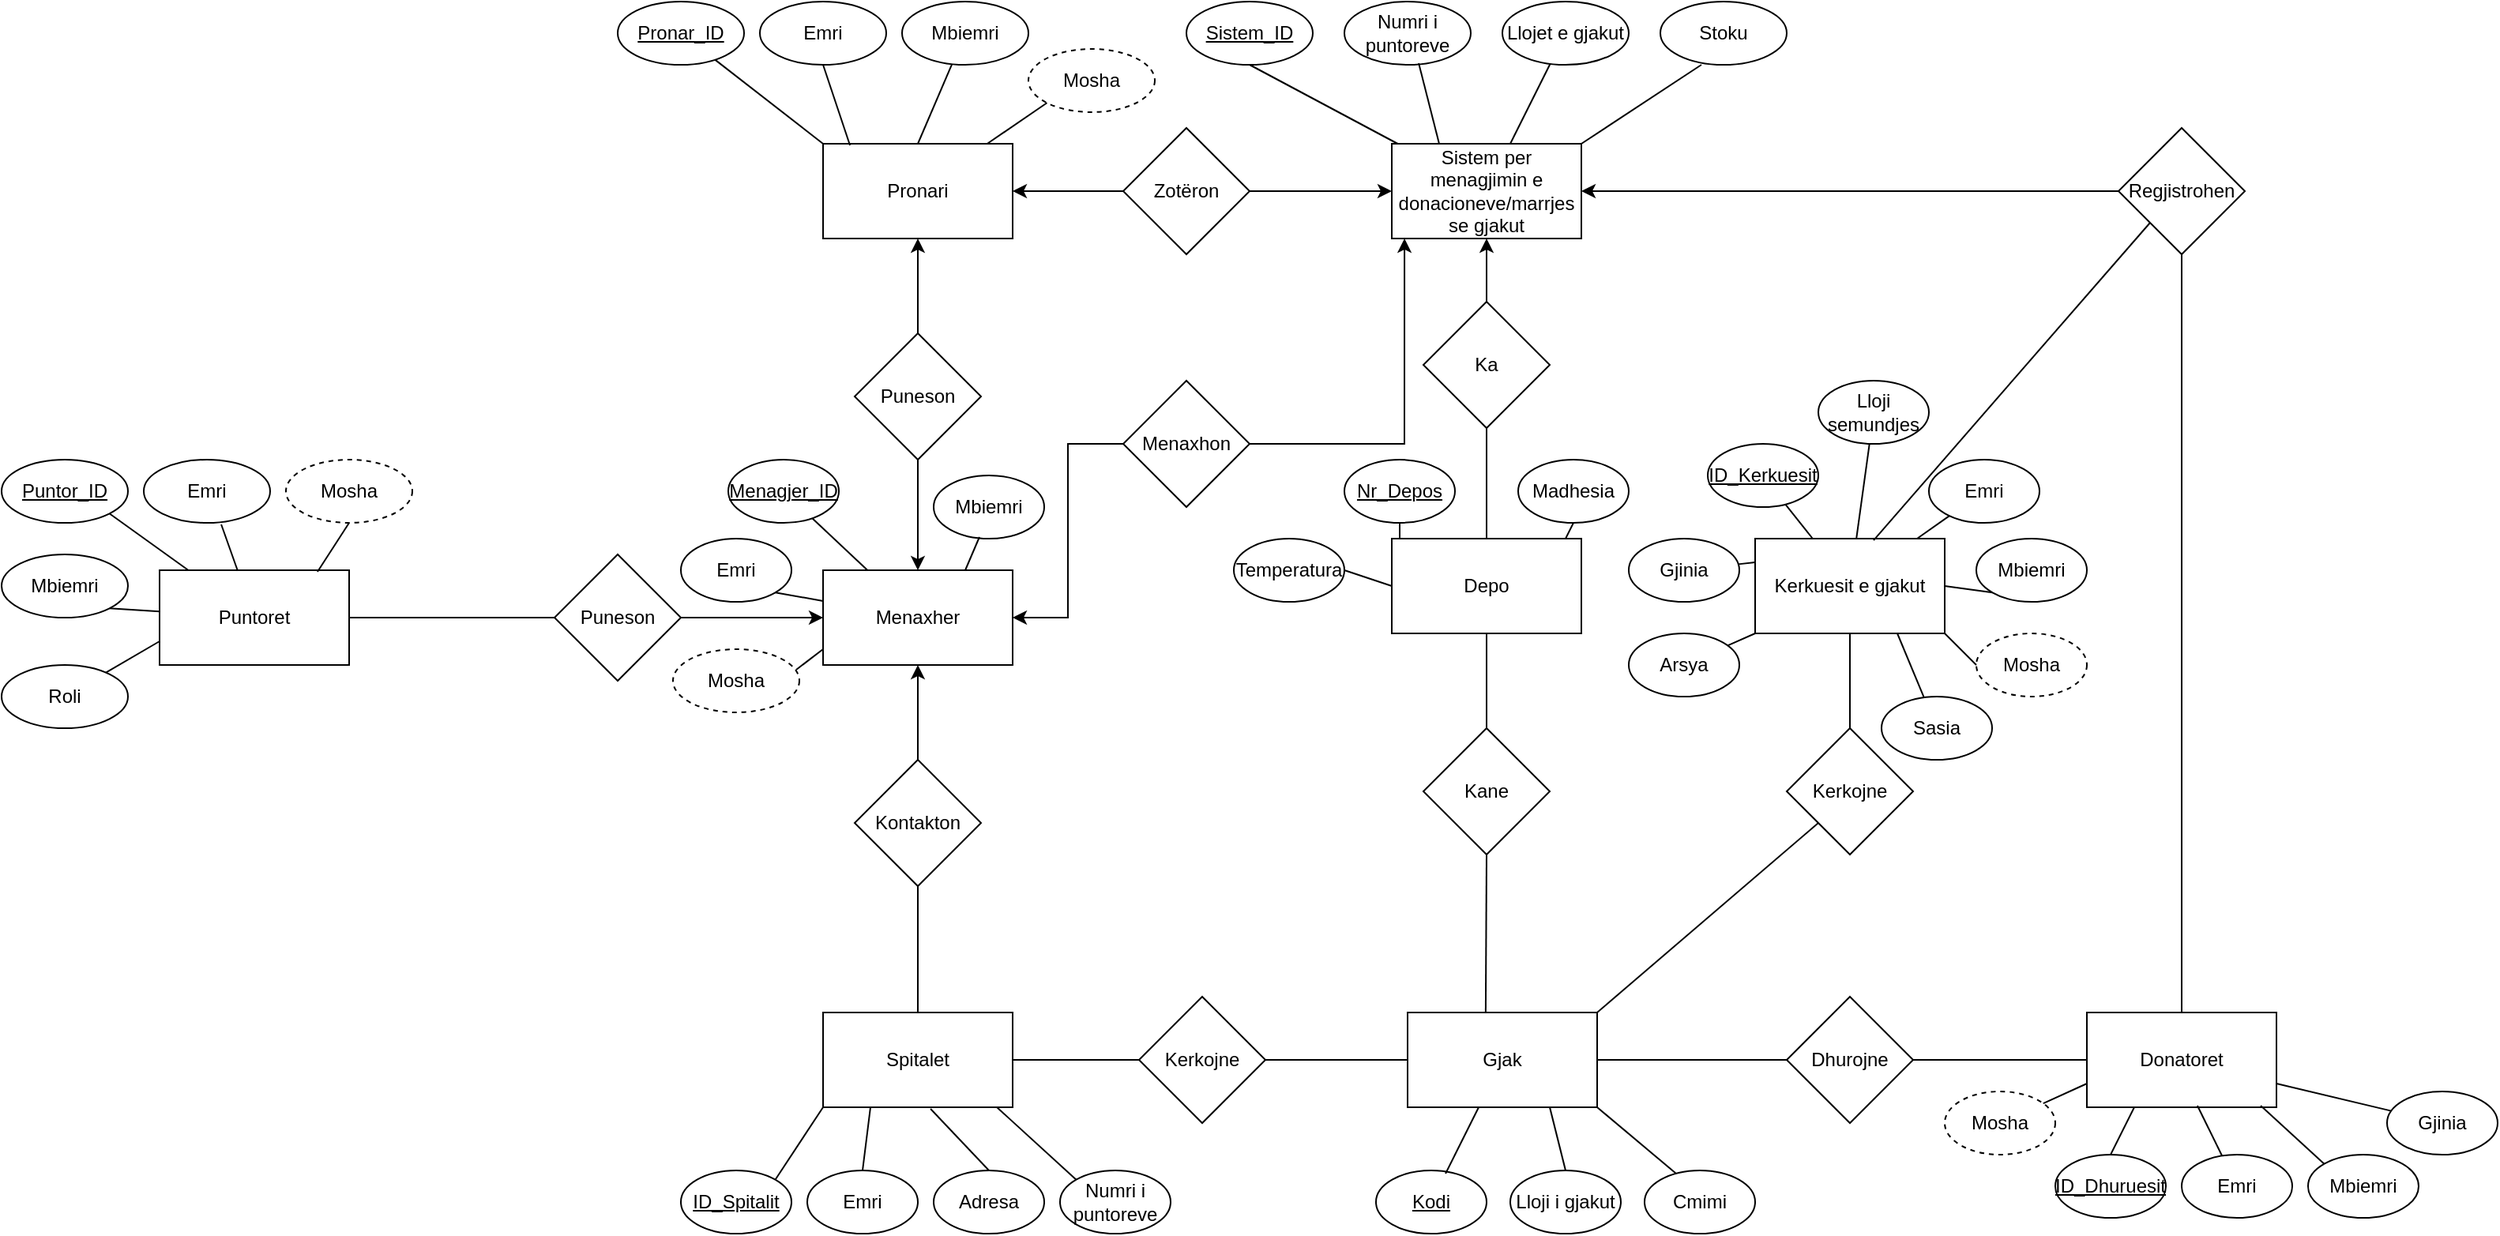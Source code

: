 <mxfile version="15.7.3" type="github"><diagram id="ZylrlKI_NYlkX6bhSFKY" name="Page-1"><mxGraphModel dx="1657" dy="814" grid="1" gridSize="10" guides="1" tooltips="1" connect="1" arrows="1" fold="1" page="1" pageScale="1" pageWidth="850" pageHeight="1100" math="0" shadow="0"><root><mxCell id="0"/><mxCell id="1" parent="0"/><mxCell id="lmpAMiQ64nC680PHXI_X-3" value="Sistem per menagjimin e donacioneve/marrjes se gjakut" style="rounded=0;whiteSpace=wrap;html=1;" vertex="1" parent="1"><mxGeometry x="300" y="90" width="120" height="60" as="geometry"/></mxCell><mxCell id="lmpAMiQ64nC680PHXI_X-4" value="&lt;u&gt;Sistem_ID&lt;/u&gt;" style="ellipse;whiteSpace=wrap;html=1;" vertex="1" parent="1"><mxGeometry x="170" width="80" height="40" as="geometry"/></mxCell><mxCell id="lmpAMiQ64nC680PHXI_X-5" value="Numri i puntoreve" style="ellipse;whiteSpace=wrap;html=1;" vertex="1" parent="1"><mxGeometry x="270" width="80" height="40" as="geometry"/></mxCell><mxCell id="lmpAMiQ64nC680PHXI_X-6" value="Llojet e gjakut" style="ellipse;whiteSpace=wrap;html=1;" vertex="1" parent="1"><mxGeometry x="370" width="80" height="40" as="geometry"/></mxCell><mxCell id="lmpAMiQ64nC680PHXI_X-7" value="Stoku" style="ellipse;whiteSpace=wrap;html=1;" vertex="1" parent="1"><mxGeometry x="470" width="80" height="40" as="geometry"/></mxCell><mxCell id="lmpAMiQ64nC680PHXI_X-8" value="" style="endArrow=none;html=1;rounded=0;entryX=0.5;entryY=1;entryDx=0;entryDy=0;" edge="1" parent="1" source="lmpAMiQ64nC680PHXI_X-3" target="lmpAMiQ64nC680PHXI_X-4"><mxGeometry width="50" height="50" relative="1" as="geometry"><mxPoint x="300" y="90" as="sourcePoint"/><mxPoint x="270" y="40" as="targetPoint"/></mxGeometry></mxCell><mxCell id="lmpAMiQ64nC680PHXI_X-9" value="" style="endArrow=none;html=1;rounded=0;entryX=0.588;entryY=0.975;entryDx=0;entryDy=0;entryPerimeter=0;exitX=0.25;exitY=0;exitDx=0;exitDy=0;" edge="1" parent="1" source="lmpAMiQ64nC680PHXI_X-3" target="lmpAMiQ64nC680PHXI_X-5"><mxGeometry width="50" height="50" relative="1" as="geometry"><mxPoint x="317" y="90" as="sourcePoint"/><mxPoint x="220" y="50" as="targetPoint"/></mxGeometry></mxCell><mxCell id="lmpAMiQ64nC680PHXI_X-10" value="" style="endArrow=none;html=1;rounded=0;" edge="1" parent="1" source="lmpAMiQ64nC680PHXI_X-3" target="lmpAMiQ64nC680PHXI_X-6"><mxGeometry width="50" height="50" relative="1" as="geometry"><mxPoint x="411" y="90" as="sourcePoint"/><mxPoint x="327.04" y="49" as="targetPoint"/></mxGeometry></mxCell><mxCell id="lmpAMiQ64nC680PHXI_X-11" value="" style="endArrow=none;html=1;rounded=0;entryX=0.325;entryY=1;entryDx=0;entryDy=0;entryPerimeter=0;exitX=1;exitY=0;exitDx=0;exitDy=0;" edge="1" parent="1" source="lmpAMiQ64nC680PHXI_X-3" target="lmpAMiQ64nC680PHXI_X-7"><mxGeometry width="50" height="50" relative="1" as="geometry"><mxPoint x="421" y="100" as="sourcePoint"/><mxPoint x="420.286" y="49.999" as="targetPoint"/></mxGeometry></mxCell><mxCell id="lmpAMiQ64nC680PHXI_X-12" value="Pronari" style="rounded=0;whiteSpace=wrap;html=1;" vertex="1" parent="1"><mxGeometry x="-60" y="90" width="120" height="60" as="geometry"/></mxCell><mxCell id="lmpAMiQ64nC680PHXI_X-14" value="" style="edgeStyle=orthogonalEdgeStyle;rounded=0;orthogonalLoop=1;jettySize=auto;html=1;" edge="1" parent="1" source="lmpAMiQ64nC680PHXI_X-13" target="lmpAMiQ64nC680PHXI_X-3"><mxGeometry relative="1" as="geometry"/></mxCell><mxCell id="lmpAMiQ64nC680PHXI_X-16" value="" style="edgeStyle=orthogonalEdgeStyle;rounded=0;orthogonalLoop=1;jettySize=auto;html=1;" edge="1" parent="1" source="lmpAMiQ64nC680PHXI_X-13" target="lmpAMiQ64nC680PHXI_X-12"><mxGeometry relative="1" as="geometry"/></mxCell><mxCell id="lmpAMiQ64nC680PHXI_X-13" value="Zotëron" style="rhombus;whiteSpace=wrap;html=1;" vertex="1" parent="1"><mxGeometry x="130" y="80" width="80" height="80" as="geometry"/></mxCell><mxCell id="lmpAMiQ64nC680PHXI_X-17" value="&lt;u&gt;Pronar_ID&lt;/u&gt;" style="ellipse;whiteSpace=wrap;html=1;" vertex="1" parent="1"><mxGeometry x="-190" width="80" height="40" as="geometry"/></mxCell><mxCell id="lmpAMiQ64nC680PHXI_X-18" value="Emri" style="ellipse;whiteSpace=wrap;html=1;" vertex="1" parent="1"><mxGeometry x="-100" width="80" height="40" as="geometry"/></mxCell><mxCell id="lmpAMiQ64nC680PHXI_X-19" value="Mbiemri" style="ellipse;whiteSpace=wrap;html=1;" vertex="1" parent="1"><mxGeometry x="-10" width="80" height="40" as="geometry"/></mxCell><mxCell id="lmpAMiQ64nC680PHXI_X-20" value="Mosha" style="ellipse;whiteSpace=wrap;html=1;dashed=1;" vertex="1" parent="1"><mxGeometry x="70" y="30" width="80" height="40" as="geometry"/></mxCell><mxCell id="lmpAMiQ64nC680PHXI_X-21" value="" style="endArrow=none;html=1;rounded=0;exitX=0;exitY=0;exitDx=0;exitDy=0;" edge="1" parent="1" source="lmpAMiQ64nC680PHXI_X-12" target="lmpAMiQ64nC680PHXI_X-17"><mxGeometry width="50" height="50" relative="1" as="geometry"><mxPoint x="80" y="300" as="sourcePoint"/><mxPoint x="130" y="250" as="targetPoint"/></mxGeometry></mxCell><mxCell id="lmpAMiQ64nC680PHXI_X-22" value="" style="endArrow=none;html=1;rounded=0;exitX=0.142;exitY=0.017;exitDx=0;exitDy=0;entryX=0.5;entryY=1;entryDx=0;entryDy=0;exitPerimeter=0;" edge="1" parent="1" source="lmpAMiQ64nC680PHXI_X-12" target="lmpAMiQ64nC680PHXI_X-18"><mxGeometry width="50" height="50" relative="1" as="geometry"><mxPoint x="-50" y="100" as="sourcePoint"/><mxPoint x="-118.37" y="46.824" as="targetPoint"/></mxGeometry></mxCell><mxCell id="lmpAMiQ64nC680PHXI_X-23" value="" style="endArrow=none;html=1;rounded=0;exitX=0.5;exitY=0;exitDx=0;exitDy=0;" edge="1" parent="1" source="lmpAMiQ64nC680PHXI_X-12" target="lmpAMiQ64nC680PHXI_X-19"><mxGeometry width="50" height="50" relative="1" as="geometry"><mxPoint x="-32.96" y="101.02" as="sourcePoint"/><mxPoint x="-50" y="50" as="targetPoint"/></mxGeometry></mxCell><mxCell id="lmpAMiQ64nC680PHXI_X-24" value="" style="endArrow=none;html=1;rounded=0;entryX=0;entryY=1;entryDx=0;entryDy=0;" edge="1" parent="1" source="lmpAMiQ64nC680PHXI_X-12" target="lmpAMiQ64nC680PHXI_X-20"><mxGeometry width="50" height="50" relative="1" as="geometry"><mxPoint x="30" y="90" as="sourcePoint"/><mxPoint x="31.619" y="49.556" as="targetPoint"/></mxGeometry></mxCell><mxCell id="lmpAMiQ64nC680PHXI_X-26" value="" style="edgeStyle=orthogonalEdgeStyle;rounded=0;orthogonalLoop=1;jettySize=auto;html=1;" edge="1" parent="1" source="lmpAMiQ64nC680PHXI_X-25" target="lmpAMiQ64nC680PHXI_X-12"><mxGeometry relative="1" as="geometry"/></mxCell><mxCell id="lmpAMiQ64nC680PHXI_X-28" value="" style="edgeStyle=orthogonalEdgeStyle;rounded=0;orthogonalLoop=1;jettySize=auto;html=1;" edge="1" parent="1" source="lmpAMiQ64nC680PHXI_X-25" target="lmpAMiQ64nC680PHXI_X-27"><mxGeometry relative="1" as="geometry"/></mxCell><mxCell id="lmpAMiQ64nC680PHXI_X-25" value="Puneson" style="rhombus;whiteSpace=wrap;html=1;" vertex="1" parent="1"><mxGeometry x="-40" y="210" width="80" height="80" as="geometry"/></mxCell><mxCell id="lmpAMiQ64nC680PHXI_X-27" value="Menaxher" style="rounded=0;whiteSpace=wrap;html=1;" vertex="1" parent="1"><mxGeometry x="-60" y="360" width="120" height="60" as="geometry"/></mxCell><mxCell id="lmpAMiQ64nC680PHXI_X-31" style="edgeStyle=orthogonalEdgeStyle;rounded=0;orthogonalLoop=1;jettySize=auto;html=1;entryX=1;entryY=0.5;entryDx=0;entryDy=0;" edge="1" parent="1" source="lmpAMiQ64nC680PHXI_X-29" target="lmpAMiQ64nC680PHXI_X-27"><mxGeometry relative="1" as="geometry"/></mxCell><mxCell id="lmpAMiQ64nC680PHXI_X-32" style="edgeStyle=orthogonalEdgeStyle;rounded=0;orthogonalLoop=1;jettySize=auto;html=1;entryX=0.067;entryY=1;entryDx=0;entryDy=0;entryPerimeter=0;" edge="1" parent="1" source="lmpAMiQ64nC680PHXI_X-29" target="lmpAMiQ64nC680PHXI_X-3"><mxGeometry relative="1" as="geometry"/></mxCell><mxCell id="lmpAMiQ64nC680PHXI_X-29" value="Menaxhon" style="rhombus;whiteSpace=wrap;html=1;" vertex="1" parent="1"><mxGeometry x="130" y="240" width="80" height="80" as="geometry"/></mxCell><mxCell id="lmpAMiQ64nC680PHXI_X-34" style="edgeStyle=orthogonalEdgeStyle;rounded=0;orthogonalLoop=1;jettySize=auto;html=1;entryX=0;entryY=0.5;entryDx=0;entryDy=0;" edge="1" parent="1" source="lmpAMiQ64nC680PHXI_X-33" target="lmpAMiQ64nC680PHXI_X-27"><mxGeometry relative="1" as="geometry"/></mxCell><mxCell id="lmpAMiQ64nC680PHXI_X-33" value="Puneson" style="rhombus;whiteSpace=wrap;html=1;" vertex="1" parent="1"><mxGeometry x="-230" y="350" width="80" height="80" as="geometry"/></mxCell><mxCell id="lmpAMiQ64nC680PHXI_X-35" value="Puntoret" style="rounded=0;whiteSpace=wrap;html=1;" vertex="1" parent="1"><mxGeometry x="-480" y="360" width="120" height="60" as="geometry"/></mxCell><mxCell id="lmpAMiQ64nC680PHXI_X-36" value="" style="endArrow=none;html=1;rounded=0;entryX=0;entryY=0.5;entryDx=0;entryDy=0;exitX=1;exitY=0.5;exitDx=0;exitDy=0;" edge="1" parent="1" source="lmpAMiQ64nC680PHXI_X-35" target="lmpAMiQ64nC680PHXI_X-33"><mxGeometry width="50" height="50" relative="1" as="geometry"><mxPoint x="-310" y="410" as="sourcePoint"/><mxPoint x="-260" y="360" as="targetPoint"/></mxGeometry></mxCell><mxCell id="lmpAMiQ64nC680PHXI_X-37" value="&lt;u&gt;Puntor_ID&lt;/u&gt;" style="ellipse;whiteSpace=wrap;html=1;" vertex="1" parent="1"><mxGeometry x="-580" y="290" width="80" height="40" as="geometry"/></mxCell><mxCell id="lmpAMiQ64nC680PHXI_X-38" value="Emri" style="ellipse;whiteSpace=wrap;html=1;" vertex="1" parent="1"><mxGeometry x="-490" y="290" width="80" height="40" as="geometry"/></mxCell><mxCell id="lmpAMiQ64nC680PHXI_X-39" value="Mbiemri&lt;span style=&quot;color: rgba(0 , 0 , 0 , 0) ; font-family: monospace ; font-size: 0px&quot;&gt;%3CmxGraphModel%3E%3Croot%3E%3CmxCell%20id%3D%220%22%2F%3E%3CmxCell%20id%3D%221%22%20parent%3D%220%22%2F%3E%3CmxCell%20id%3D%222%22%20value%3D%22Emri%22%20style%3D%22ellipse%3BwhiteSpace%3Dwrap%3Bhtml%3D1%3B%22%20vertex%3D%221%22%20parent%3D%221%22%3E%3CmxGeometry%20x%3D%22-490%22%20y%3D%22290%22%20width%3D%2280%22%20height%3D%2240%22%20as%3D%22geometry%22%2F%3E%3C%2FmxCell%3E%3C%2Froot%3E%3C%2FmxGraphModel%3E&lt;/span&gt;" style="ellipse;whiteSpace=wrap;html=1;" vertex="1" parent="1"><mxGeometry x="-580" y="350" width="80" height="40" as="geometry"/></mxCell><mxCell id="lmpAMiQ64nC680PHXI_X-40" value="Mosha" style="ellipse;whiteSpace=wrap;html=1;dashed=1;" vertex="1" parent="1"><mxGeometry x="-400" y="290" width="80" height="40" as="geometry"/></mxCell><mxCell id="lmpAMiQ64nC680PHXI_X-41" value="" style="endArrow=none;html=1;rounded=0;exitX=1;exitY=1;exitDx=0;exitDy=0;" edge="1" parent="1" source="lmpAMiQ64nC680PHXI_X-39" target="lmpAMiQ64nC680PHXI_X-35"><mxGeometry width="50" height="50" relative="1" as="geometry"><mxPoint x="-520" y="400" as="sourcePoint"/><mxPoint x="-470" y="350" as="targetPoint"/></mxGeometry></mxCell><mxCell id="lmpAMiQ64nC680PHXI_X-42" value="" style="endArrow=none;html=1;rounded=0;exitX=1;exitY=1;exitDx=0;exitDy=0;" edge="1" parent="1" source="lmpAMiQ64nC680PHXI_X-37" target="lmpAMiQ64nC680PHXI_X-35"><mxGeometry width="50" height="50" relative="1" as="geometry"><mxPoint x="-520" y="370" as="sourcePoint"/><mxPoint x="-470" y="320" as="targetPoint"/></mxGeometry></mxCell><mxCell id="lmpAMiQ64nC680PHXI_X-43" value="" style="endArrow=none;html=1;rounded=0;entryX=0.613;entryY=1.025;entryDx=0;entryDy=0;entryPerimeter=0;" edge="1" parent="1" source="lmpAMiQ64nC680PHXI_X-35" target="lmpAMiQ64nC680PHXI_X-38"><mxGeometry width="50" height="50" relative="1" as="geometry"><mxPoint x="-470" y="370" as="sourcePoint"/><mxPoint x="-420" y="320" as="targetPoint"/></mxGeometry></mxCell><mxCell id="lmpAMiQ64nC680PHXI_X-44" value="" style="endArrow=none;html=1;rounded=0;exitX=0.833;exitY=0.017;exitDx=0;exitDy=0;exitPerimeter=0;entryX=0.5;entryY=1;entryDx=0;entryDy=0;" edge="1" parent="1" source="lmpAMiQ64nC680PHXI_X-35" target="lmpAMiQ64nC680PHXI_X-40"><mxGeometry width="50" height="50" relative="1" as="geometry"><mxPoint x="-400" y="380" as="sourcePoint"/><mxPoint x="-350" y="330" as="targetPoint"/></mxGeometry></mxCell><mxCell id="lmpAMiQ64nC680PHXI_X-45" value="Roli" style="ellipse;whiteSpace=wrap;html=1;" vertex="1" parent="1"><mxGeometry x="-580" y="420" width="80" height="40" as="geometry"/></mxCell><mxCell id="lmpAMiQ64nC680PHXI_X-46" value="" style="endArrow=none;html=1;rounded=0;entryX=0;entryY=0.75;entryDx=0;entryDy=0;" edge="1" parent="1" source="lmpAMiQ64nC680PHXI_X-45" target="lmpAMiQ64nC680PHXI_X-35"><mxGeometry width="50" height="50" relative="1" as="geometry"><mxPoint x="-510" y="450" as="sourcePoint"/><mxPoint x="-470" y="420" as="targetPoint"/></mxGeometry></mxCell><mxCell id="lmpAMiQ64nC680PHXI_X-48" value="" style="edgeStyle=orthogonalEdgeStyle;rounded=0;orthogonalLoop=1;jettySize=auto;html=1;" edge="1" parent="1" source="lmpAMiQ64nC680PHXI_X-47" target="lmpAMiQ64nC680PHXI_X-27"><mxGeometry relative="1" as="geometry"/></mxCell><mxCell id="lmpAMiQ64nC680PHXI_X-47" value="Kontakton" style="rhombus;whiteSpace=wrap;html=1;" vertex="1" parent="1"><mxGeometry x="-40" y="480" width="80" height="80" as="geometry"/></mxCell><mxCell id="lmpAMiQ64nC680PHXI_X-49" value="Spitalet" style="rounded=0;whiteSpace=wrap;html=1;" vertex="1" parent="1"><mxGeometry x="-60" y="640" width="120" height="60" as="geometry"/></mxCell><mxCell id="lmpAMiQ64nC680PHXI_X-50" value="" style="endArrow=none;html=1;rounded=0;entryX=0.5;entryY=1;entryDx=0;entryDy=0;exitX=0.5;exitY=0;exitDx=0;exitDy=0;" edge="1" parent="1" source="lmpAMiQ64nC680PHXI_X-49" target="lmpAMiQ64nC680PHXI_X-47"><mxGeometry width="50" height="50" relative="1" as="geometry"><mxPoint x="-20" y="610" as="sourcePoint"/><mxPoint x="30" y="560" as="targetPoint"/></mxGeometry></mxCell><mxCell id="lmpAMiQ64nC680PHXI_X-51" value="Kerkojne" style="rhombus;whiteSpace=wrap;html=1;" vertex="1" parent="1"><mxGeometry x="140" y="630" width="80" height="80" as="geometry"/></mxCell><mxCell id="lmpAMiQ64nC680PHXI_X-52" value="" style="endArrow=none;html=1;rounded=0;exitX=1;exitY=0.5;exitDx=0;exitDy=0;entryX=0;entryY=0.5;entryDx=0;entryDy=0;" edge="1" parent="1" source="lmpAMiQ64nC680PHXI_X-49" target="lmpAMiQ64nC680PHXI_X-51"><mxGeometry width="50" height="50" relative="1" as="geometry"><mxPoint x="90" y="700" as="sourcePoint"/><mxPoint x="140" y="650" as="targetPoint"/></mxGeometry></mxCell><mxCell id="lmpAMiQ64nC680PHXI_X-53" value="&lt;u&gt;Menagjer_ID&lt;/u&gt;" style="ellipse;whiteSpace=wrap;html=1;" vertex="1" parent="1"><mxGeometry x="-120" y="290" width="70" height="40" as="geometry"/></mxCell><mxCell id="lmpAMiQ64nC680PHXI_X-54" value="Emri" style="ellipse;whiteSpace=wrap;html=1;" vertex="1" parent="1"><mxGeometry x="-150" y="340" width="70" height="40" as="geometry"/></mxCell><mxCell id="lmpAMiQ64nC680PHXI_X-55" value="Mbiemri" style="ellipse;whiteSpace=wrap;html=1;" vertex="1" parent="1"><mxGeometry x="10" y="300" width="70" height="40" as="geometry"/></mxCell><mxCell id="lmpAMiQ64nC680PHXI_X-56" value="Mosha" style="ellipse;whiteSpace=wrap;html=1;dashed=1;" vertex="1" parent="1"><mxGeometry x="-155" y="410" width="80" height="40" as="geometry"/></mxCell><mxCell id="lmpAMiQ64nC680PHXI_X-57" value="" style="endArrow=none;html=1;rounded=0;exitX=0.75;exitY=0;exitDx=0;exitDy=0;entryX=0.414;entryY=0.975;entryDx=0;entryDy=0;entryPerimeter=0;" edge="1" parent="1" source="lmpAMiQ64nC680PHXI_X-27" target="lmpAMiQ64nC680PHXI_X-55"><mxGeometry width="50" height="50" relative="1" as="geometry"><mxPoint x="-20" y="360" as="sourcePoint"/><mxPoint x="30" y="310" as="targetPoint"/></mxGeometry></mxCell><mxCell id="lmpAMiQ64nC680PHXI_X-58" value="" style="endArrow=none;html=1;rounded=0;" edge="1" parent="1" source="lmpAMiQ64nC680PHXI_X-27" target="lmpAMiQ64nC680PHXI_X-53"><mxGeometry width="50" height="50" relative="1" as="geometry"><mxPoint x="-80" y="370" as="sourcePoint"/><mxPoint x="-30" y="320" as="targetPoint"/></mxGeometry></mxCell><mxCell id="lmpAMiQ64nC680PHXI_X-59" value="" style="endArrow=none;html=1;rounded=0;exitX=1;exitY=1;exitDx=0;exitDy=0;" edge="1" parent="1" source="lmpAMiQ64nC680PHXI_X-54" target="lmpAMiQ64nC680PHXI_X-27"><mxGeometry width="50" height="50" relative="1" as="geometry"><mxPoint x="-100" y="400" as="sourcePoint"/><mxPoint x="-50" y="350" as="targetPoint"/></mxGeometry></mxCell><mxCell id="lmpAMiQ64nC680PHXI_X-60" value="" style="endArrow=none;html=1;rounded=0;exitX=0.975;exitY=0.325;exitDx=0;exitDy=0;exitPerimeter=0;" edge="1" parent="1" source="lmpAMiQ64nC680PHXI_X-56"><mxGeometry width="50" height="50" relative="1" as="geometry"><mxPoint x="-90" y="450" as="sourcePoint"/><mxPoint x="-60" y="410" as="targetPoint"/></mxGeometry></mxCell><mxCell id="lmpAMiQ64nC680PHXI_X-61" value="Emri" style="ellipse;whiteSpace=wrap;html=1;" vertex="1" parent="1"><mxGeometry x="-70" y="740" width="70" height="40" as="geometry"/></mxCell><mxCell id="lmpAMiQ64nC680PHXI_X-62" value="&lt;u&gt;ID_Spitalit&lt;/u&gt;" style="ellipse;whiteSpace=wrap;html=1;" vertex="1" parent="1"><mxGeometry x="-150" y="740" width="70" height="40" as="geometry"/></mxCell><mxCell id="lmpAMiQ64nC680PHXI_X-63" value="Adresa" style="ellipse;whiteSpace=wrap;html=1;" vertex="1" parent="1"><mxGeometry x="10" y="740" width="70" height="40" as="geometry"/></mxCell><mxCell id="lmpAMiQ64nC680PHXI_X-64" value="Numri i puntoreve" style="ellipse;whiteSpace=wrap;html=1;" vertex="1" parent="1"><mxGeometry x="90" y="740" width="70" height="40" as="geometry"/></mxCell><mxCell id="lmpAMiQ64nC680PHXI_X-65" value="" style="endArrow=none;html=1;rounded=0;exitX=1;exitY=0;exitDx=0;exitDy=0;entryX=0;entryY=1;entryDx=0;entryDy=0;" edge="1" parent="1" source="lmpAMiQ64nC680PHXI_X-62" target="lmpAMiQ64nC680PHXI_X-49"><mxGeometry width="50" height="50" relative="1" as="geometry"><mxPoint x="-130" y="770" as="sourcePoint"/><mxPoint x="-80" y="720" as="targetPoint"/></mxGeometry></mxCell><mxCell id="lmpAMiQ64nC680PHXI_X-66" value="" style="endArrow=none;html=1;rounded=0;exitX=0.5;exitY=0;exitDx=0;exitDy=0;entryX=0.25;entryY=1;entryDx=0;entryDy=0;" edge="1" parent="1" source="lmpAMiQ64nC680PHXI_X-61" target="lmpAMiQ64nC680PHXI_X-49"><mxGeometry width="50" height="50" relative="1" as="geometry"><mxPoint x="-80.251" y="755.858" as="sourcePoint"/><mxPoint x="-50" y="710" as="targetPoint"/></mxGeometry></mxCell><mxCell id="lmpAMiQ64nC680PHXI_X-67" value="" style="endArrow=none;html=1;rounded=0;exitX=0.5;exitY=0;exitDx=0;exitDy=0;entryX=0.567;entryY=1.017;entryDx=0;entryDy=0;entryPerimeter=0;" edge="1" parent="1" source="lmpAMiQ64nC680PHXI_X-63" target="lmpAMiQ64nC680PHXI_X-49"><mxGeometry width="50" height="50" relative="1" as="geometry"><mxPoint x="-25" y="750" as="sourcePoint"/><mxPoint x="-20" y="710" as="targetPoint"/></mxGeometry></mxCell><mxCell id="lmpAMiQ64nC680PHXI_X-68" value="" style="endArrow=none;html=1;rounded=0;exitX=0;exitY=0;exitDx=0;exitDy=0;entryX=0.917;entryY=1;entryDx=0;entryDy=0;entryPerimeter=0;" edge="1" parent="1" source="lmpAMiQ64nC680PHXI_X-64" target="lmpAMiQ64nC680PHXI_X-49"><mxGeometry width="50" height="50" relative="1" as="geometry"><mxPoint x="55" y="750" as="sourcePoint"/><mxPoint x="18.04" y="711.02" as="targetPoint"/></mxGeometry></mxCell><mxCell id="lmpAMiQ64nC680PHXI_X-69" value="Gjak" style="rounded=0;whiteSpace=wrap;html=1;" vertex="1" parent="1"><mxGeometry x="310" y="640" width="120" height="60" as="geometry"/></mxCell><mxCell id="lmpAMiQ64nC680PHXI_X-70" value="" style="endArrow=none;html=1;rounded=0;exitX=1;exitY=0.5;exitDx=0;exitDy=0;entryX=0;entryY=0.5;entryDx=0;entryDy=0;" edge="1" parent="1" source="lmpAMiQ64nC680PHXI_X-51" target="lmpAMiQ64nC680PHXI_X-69"><mxGeometry width="50" height="50" relative="1" as="geometry"><mxPoint x="240" y="700" as="sourcePoint"/><mxPoint x="290" y="650" as="targetPoint"/></mxGeometry></mxCell><mxCell id="lmpAMiQ64nC680PHXI_X-71" value="&lt;u&gt;Kodi&lt;/u&gt;" style="ellipse;whiteSpace=wrap;html=1;" vertex="1" parent="1"><mxGeometry x="290" y="740" width="70" height="40" as="geometry"/></mxCell><mxCell id="lmpAMiQ64nC680PHXI_X-72" value="Lloji i gjakut" style="ellipse;whiteSpace=wrap;html=1;" vertex="1" parent="1"><mxGeometry x="375" y="740" width="70" height="40" as="geometry"/></mxCell><mxCell id="lmpAMiQ64nC680PHXI_X-73" value="Cmimi" style="ellipse;whiteSpace=wrap;html=1;" vertex="1" parent="1"><mxGeometry x="460" y="740" width="70" height="40" as="geometry"/></mxCell><mxCell id="lmpAMiQ64nC680PHXI_X-74" value="" style="endArrow=none;html=1;rounded=0;exitX=0.629;exitY=0.05;exitDx=0;exitDy=0;exitPerimeter=0;" edge="1" parent="1" source="lmpAMiQ64nC680PHXI_X-71" target="lmpAMiQ64nC680PHXI_X-69"><mxGeometry width="50" height="50" relative="1" as="geometry"><mxPoint x="310" y="750" as="sourcePoint"/><mxPoint x="360" y="700" as="targetPoint"/></mxGeometry></mxCell><mxCell id="lmpAMiQ64nC680PHXI_X-75" value="" style="endArrow=none;html=1;rounded=0;exitX=0.5;exitY=0;exitDx=0;exitDy=0;entryX=0.75;entryY=1;entryDx=0;entryDy=0;" edge="1" parent="1" source="lmpAMiQ64nC680PHXI_X-72" target="lmpAMiQ64nC680PHXI_X-69"><mxGeometry width="50" height="50" relative="1" as="geometry"><mxPoint x="344.03" y="752" as="sourcePoint"/><mxPoint x="365.013" y="710" as="targetPoint"/></mxGeometry></mxCell><mxCell id="lmpAMiQ64nC680PHXI_X-76" value="" style="endArrow=none;html=1;rounded=0;exitX=0.286;exitY=0.05;exitDx=0;exitDy=0;entryX=1;entryY=1;entryDx=0;entryDy=0;exitPerimeter=0;" edge="1" parent="1" source="lmpAMiQ64nC680PHXI_X-73" target="lmpAMiQ64nC680PHXI_X-69"><mxGeometry width="50" height="50" relative="1" as="geometry"><mxPoint x="420" y="750" as="sourcePoint"/><mxPoint x="410" y="710" as="targetPoint"/></mxGeometry></mxCell><mxCell id="lmpAMiQ64nC680PHXI_X-77" value="Dhurojne" style="rhombus;whiteSpace=wrap;html=1;" vertex="1" parent="1"><mxGeometry x="550" y="630" width="80" height="80" as="geometry"/></mxCell><mxCell id="lmpAMiQ64nC680PHXI_X-79" value="" style="endArrow=none;html=1;rounded=0;exitX=1;exitY=0.5;exitDx=0;exitDy=0;entryX=0;entryY=0.5;entryDx=0;entryDy=0;" edge="1" parent="1" source="lmpAMiQ64nC680PHXI_X-69" target="lmpAMiQ64nC680PHXI_X-77"><mxGeometry width="50" height="50" relative="1" as="geometry"><mxPoint x="470" y="700" as="sourcePoint"/><mxPoint x="520" y="650" as="targetPoint"/></mxGeometry></mxCell><mxCell id="lmpAMiQ64nC680PHXI_X-80" value="Donatoret" style="rounded=0;whiteSpace=wrap;html=1;" vertex="1" parent="1"><mxGeometry x="740" y="640" width="120" height="60" as="geometry"/></mxCell><mxCell id="lmpAMiQ64nC680PHXI_X-81" value="" style="endArrow=none;html=1;rounded=0;exitX=1;exitY=0.5;exitDx=0;exitDy=0;entryX=0;entryY=0.5;entryDx=0;entryDy=0;" edge="1" parent="1" source="lmpAMiQ64nC680PHXI_X-77" target="lmpAMiQ64nC680PHXI_X-80"><mxGeometry width="50" height="50" relative="1" as="geometry"><mxPoint x="650" y="700" as="sourcePoint"/><mxPoint x="700" y="650" as="targetPoint"/></mxGeometry></mxCell><mxCell id="lmpAMiQ64nC680PHXI_X-82" value="&lt;u&gt;ID_Dhuruesit&lt;/u&gt;" style="ellipse;whiteSpace=wrap;html=1;" vertex="1" parent="1"><mxGeometry x="720" y="730" width="70" height="40" as="geometry"/></mxCell><mxCell id="lmpAMiQ64nC680PHXI_X-83" value="Emri" style="ellipse;whiteSpace=wrap;html=1;" vertex="1" parent="1"><mxGeometry x="800" y="730" width="70" height="40" as="geometry"/></mxCell><mxCell id="lmpAMiQ64nC680PHXI_X-85" value="Mbiemri" style="ellipse;whiteSpace=wrap;html=1;" vertex="1" parent="1"><mxGeometry x="880" y="730" width="70" height="40" as="geometry"/></mxCell><mxCell id="lmpAMiQ64nC680PHXI_X-86" value="Mosha" style="ellipse;whiteSpace=wrap;html=1;dashed=1;" vertex="1" parent="1"><mxGeometry x="650" y="690" width="70" height="40" as="geometry"/></mxCell><mxCell id="lmpAMiQ64nC680PHXI_X-87" value="Gjinia" style="ellipse;whiteSpace=wrap;html=1;" vertex="1" parent="1"><mxGeometry x="930" y="690" width="70" height="40" as="geometry"/></mxCell><mxCell id="lmpAMiQ64nC680PHXI_X-89" value="" style="edgeStyle=orthogonalEdgeStyle;rounded=0;orthogonalLoop=1;jettySize=auto;html=1;" edge="1" parent="1" source="lmpAMiQ64nC680PHXI_X-88" target="lmpAMiQ64nC680PHXI_X-3"><mxGeometry relative="1" as="geometry"/></mxCell><mxCell id="lmpAMiQ64nC680PHXI_X-88" value="Ka" style="rhombus;whiteSpace=wrap;html=1;" vertex="1" parent="1"><mxGeometry x="320" y="190" width="80" height="80" as="geometry"/></mxCell><mxCell id="lmpAMiQ64nC680PHXI_X-90" value="Depo" style="rounded=0;whiteSpace=wrap;html=1;" vertex="1" parent="1"><mxGeometry x="300" y="340" width="120" height="60" as="geometry"/></mxCell><mxCell id="lmpAMiQ64nC680PHXI_X-91" value="" style="endArrow=none;html=1;rounded=0;entryX=0.5;entryY=1;entryDx=0;entryDy=0;exitX=0.5;exitY=0;exitDx=0;exitDy=0;" edge="1" parent="1" source="lmpAMiQ64nC680PHXI_X-90" target="lmpAMiQ64nC680PHXI_X-88"><mxGeometry width="50" height="50" relative="1" as="geometry"><mxPoint x="340" y="320" as="sourcePoint"/><mxPoint x="390" y="270" as="targetPoint"/></mxGeometry></mxCell><mxCell id="lmpAMiQ64nC680PHXI_X-92" value="Kane" style="rhombus;whiteSpace=wrap;html=1;" vertex="1" parent="1"><mxGeometry x="320" y="460" width="80" height="80" as="geometry"/></mxCell><mxCell id="lmpAMiQ64nC680PHXI_X-93" value="" style="endArrow=none;html=1;rounded=0;exitX=0.5;exitY=0;exitDx=0;exitDy=0;entryX=0.5;entryY=1;entryDx=0;entryDy=0;" edge="1" parent="1" source="lmpAMiQ64nC680PHXI_X-92" target="lmpAMiQ64nC680PHXI_X-90"><mxGeometry width="50" height="50" relative="1" as="geometry"><mxPoint x="340" y="450" as="sourcePoint"/><mxPoint x="390" y="400" as="targetPoint"/></mxGeometry></mxCell><mxCell id="lmpAMiQ64nC680PHXI_X-94" value="" style="endArrow=none;html=1;rounded=0;entryX=0.5;entryY=1;entryDx=0;entryDy=0;exitX=0.412;exitY=0.003;exitDx=0;exitDy=0;exitPerimeter=0;" edge="1" parent="1" source="lmpAMiQ64nC680PHXI_X-69" target="lmpAMiQ64nC680PHXI_X-92"><mxGeometry width="50" height="50" relative="1" as="geometry"><mxPoint x="340" y="590" as="sourcePoint"/><mxPoint x="390" y="540" as="targetPoint"/></mxGeometry></mxCell><mxCell id="lmpAMiQ64nC680PHXI_X-95" value="&lt;u&gt;Nr_Depos&lt;/u&gt;" style="ellipse;whiteSpace=wrap;html=1;" vertex="1" parent="1"><mxGeometry x="270" y="290" width="70" height="40" as="geometry"/></mxCell><mxCell id="lmpAMiQ64nC680PHXI_X-96" value="Madhesia" style="ellipse;whiteSpace=wrap;html=1;" vertex="1" parent="1"><mxGeometry x="380" y="290" width="70" height="40" as="geometry"/></mxCell><mxCell id="lmpAMiQ64nC680PHXI_X-97" value="Temperatura" style="ellipse;whiteSpace=wrap;html=1;" vertex="1" parent="1"><mxGeometry x="200" y="340" width="70" height="40" as="geometry"/></mxCell><mxCell id="lmpAMiQ64nC680PHXI_X-98" value="" style="endArrow=none;html=1;rounded=0;exitX=1;exitY=0.5;exitDx=0;exitDy=0;entryX=0;entryY=0.5;entryDx=0;entryDy=0;" edge="1" parent="1" source="lmpAMiQ64nC680PHXI_X-97" target="lmpAMiQ64nC680PHXI_X-90"><mxGeometry width="50" height="50" relative="1" as="geometry"><mxPoint x="260" y="390" as="sourcePoint"/><mxPoint x="310" y="340" as="targetPoint"/></mxGeometry></mxCell><mxCell id="lmpAMiQ64nC680PHXI_X-99" value="" style="endArrow=none;html=1;rounded=0;" edge="1" parent="1" source="lmpAMiQ64nC680PHXI_X-95"><mxGeometry width="50" height="50" relative="1" as="geometry"><mxPoint x="280" y="370" as="sourcePoint"/><mxPoint x="305" y="340" as="targetPoint"/></mxGeometry></mxCell><mxCell id="lmpAMiQ64nC680PHXI_X-100" value="" style="endArrow=none;html=1;rounded=0;entryX=0.5;entryY=1;entryDx=0;entryDy=0;" edge="1" parent="1" target="lmpAMiQ64nC680PHXI_X-96"><mxGeometry width="50" height="50" relative="1" as="geometry"><mxPoint x="410" y="340" as="sourcePoint"/><mxPoint x="440" y="320" as="targetPoint"/></mxGeometry></mxCell><mxCell id="lmpAMiQ64nC680PHXI_X-103" style="edgeStyle=orthogonalEdgeStyle;rounded=0;orthogonalLoop=1;jettySize=auto;html=1;" edge="1" parent="1" source="lmpAMiQ64nC680PHXI_X-101" target="lmpAMiQ64nC680PHXI_X-3"><mxGeometry relative="1" as="geometry"/></mxCell><mxCell id="lmpAMiQ64nC680PHXI_X-101" value="Regjistrohen" style="rhombus;whiteSpace=wrap;html=1;" vertex="1" parent="1"><mxGeometry x="760" y="80" width="80" height="80" as="geometry"/></mxCell><mxCell id="lmpAMiQ64nC680PHXI_X-102" value="" style="endArrow=none;html=1;rounded=0;entryX=0.5;entryY=1;entryDx=0;entryDy=0;exitX=0.5;exitY=0;exitDx=0;exitDy=0;" edge="1" parent="1" source="lmpAMiQ64nC680PHXI_X-80" target="lmpAMiQ64nC680PHXI_X-101"><mxGeometry width="50" height="50" relative="1" as="geometry"><mxPoint x="780" y="640" as="sourcePoint"/><mxPoint x="830" y="590" as="targetPoint"/></mxGeometry></mxCell><mxCell id="lmpAMiQ64nC680PHXI_X-104" value="" style="endArrow=none;html=1;rounded=0;entryX=0;entryY=0.75;entryDx=0;entryDy=0;" edge="1" parent="1" source="lmpAMiQ64nC680PHXI_X-86" target="lmpAMiQ64nC680PHXI_X-80"><mxGeometry width="50" height="50" relative="1" as="geometry"><mxPoint x="700" y="730" as="sourcePoint"/><mxPoint x="750" y="680" as="targetPoint"/></mxGeometry></mxCell><mxCell id="lmpAMiQ64nC680PHXI_X-105" value="" style="endArrow=none;html=1;rounded=0;entryX=0.25;entryY=1;entryDx=0;entryDy=0;exitX=0.5;exitY=0;exitDx=0;exitDy=0;" edge="1" parent="1" source="lmpAMiQ64nC680PHXI_X-82" target="lmpAMiQ64nC680PHXI_X-80"><mxGeometry width="50" height="50" relative="1" as="geometry"><mxPoint x="722.391" y="707.55" as="sourcePoint"/><mxPoint x="750" y="695" as="targetPoint"/></mxGeometry></mxCell><mxCell id="lmpAMiQ64nC680PHXI_X-106" value="" style="endArrow=none;html=1;rounded=0;entryX=0.583;entryY=0.983;entryDx=0;entryDy=0;entryPerimeter=0;" edge="1" parent="1" source="lmpAMiQ64nC680PHXI_X-83" target="lmpAMiQ64nC680PHXI_X-80"><mxGeometry width="50" height="50" relative="1" as="geometry"><mxPoint x="765" y="740" as="sourcePoint"/><mxPoint x="780" y="710" as="targetPoint"/></mxGeometry></mxCell><mxCell id="lmpAMiQ64nC680PHXI_X-107" value="" style="endArrow=none;html=1;rounded=0;entryX=0.917;entryY=0.983;entryDx=0;entryDy=0;entryPerimeter=0;exitX=0;exitY=0;exitDx=0;exitDy=0;" edge="1" parent="1" source="lmpAMiQ64nC680PHXI_X-85" target="lmpAMiQ64nC680PHXI_X-80"><mxGeometry width="50" height="50" relative="1" as="geometry"><mxPoint x="835.559" y="740.741" as="sourcePoint"/><mxPoint x="819.96" y="708.98" as="targetPoint"/></mxGeometry></mxCell><mxCell id="lmpAMiQ64nC680PHXI_X-108" value="" style="endArrow=none;html=1;rounded=0;entryX=1;entryY=0.75;entryDx=0;entryDy=0;" edge="1" parent="1" source="lmpAMiQ64nC680PHXI_X-87" target="lmpAMiQ64nC680PHXI_X-80"><mxGeometry width="50" height="50" relative="1" as="geometry"><mxPoint x="900.251" y="745.858" as="sourcePoint"/><mxPoint x="860.04" y="708.98" as="targetPoint"/></mxGeometry></mxCell><mxCell id="lmpAMiQ64nC680PHXI_X-111" value="Kerkojne" style="rhombus;whiteSpace=wrap;html=1;" vertex="1" parent="1"><mxGeometry x="550" y="460" width="80" height="80" as="geometry"/></mxCell><mxCell id="lmpAMiQ64nC680PHXI_X-112" value="" style="endArrow=none;html=1;rounded=0;entryX=0;entryY=1;entryDx=0;entryDy=0;exitX=1;exitY=0;exitDx=0;exitDy=0;" edge="1" parent="1" source="lmpAMiQ64nC680PHXI_X-69" target="lmpAMiQ64nC680PHXI_X-111"><mxGeometry width="50" height="50" relative="1" as="geometry"><mxPoint x="460" y="600" as="sourcePoint"/><mxPoint x="510" y="550" as="targetPoint"/></mxGeometry></mxCell><mxCell id="lmpAMiQ64nC680PHXI_X-114" value="Kerkuesit e gjakut" style="rounded=0;whiteSpace=wrap;html=1;" vertex="1" parent="1"><mxGeometry x="530" y="340" width="120" height="60" as="geometry"/></mxCell><mxCell id="lmpAMiQ64nC680PHXI_X-115" value="" style="endArrow=none;html=1;rounded=0;entryX=0.5;entryY=1;entryDx=0;entryDy=0;" edge="1" parent="1" source="lmpAMiQ64nC680PHXI_X-111" target="lmpAMiQ64nC680PHXI_X-114"><mxGeometry width="50" height="50" relative="1" as="geometry"><mxPoint x="570" y="460" as="sourcePoint"/><mxPoint x="620" y="410" as="targetPoint"/></mxGeometry></mxCell><mxCell id="lmpAMiQ64nC680PHXI_X-116" value="" style="endArrow=none;html=1;rounded=0;entryX=0;entryY=1;entryDx=0;entryDy=0;exitX=0.625;exitY=0.017;exitDx=0;exitDy=0;exitPerimeter=0;" edge="1" parent="1" source="lmpAMiQ64nC680PHXI_X-114" target="lmpAMiQ64nC680PHXI_X-101"><mxGeometry width="50" height="50" relative="1" as="geometry"><mxPoint x="570" y="340" as="sourcePoint"/><mxPoint x="620" y="290" as="targetPoint"/></mxGeometry></mxCell><mxCell id="lmpAMiQ64nC680PHXI_X-117" value="&lt;u&gt;ID_Kerkuesit&lt;/u&gt;" style="ellipse;whiteSpace=wrap;html=1;" vertex="1" parent="1"><mxGeometry x="500" y="280" width="70" height="40" as="geometry"/></mxCell><mxCell id="lmpAMiQ64nC680PHXI_X-118" value="Emri" style="ellipse;whiteSpace=wrap;html=1;" vertex="1" parent="1"><mxGeometry x="640" y="290" width="70" height="40" as="geometry"/></mxCell><mxCell id="lmpAMiQ64nC680PHXI_X-119" value="Mbiemri" style="ellipse;whiteSpace=wrap;html=1;" vertex="1" parent="1"><mxGeometry x="670" y="340" width="70" height="40" as="geometry"/></mxCell><mxCell id="lmpAMiQ64nC680PHXI_X-120" value="Mosha" style="ellipse;whiteSpace=wrap;html=1;dashed=1;" vertex="1" parent="1"><mxGeometry x="670" y="400" width="70" height="40" as="geometry"/></mxCell><mxCell id="lmpAMiQ64nC680PHXI_X-121" value="Gjinia" style="ellipse;whiteSpace=wrap;html=1;" vertex="1" parent="1"><mxGeometry x="450" y="340" width="70" height="40" as="geometry"/></mxCell><mxCell id="lmpAMiQ64nC680PHXI_X-122" value="Lloji semundjes" style="ellipse;whiteSpace=wrap;html=1;" vertex="1" parent="1"><mxGeometry x="570" y="240" width="70" height="40" as="geometry"/></mxCell><mxCell id="lmpAMiQ64nC680PHXI_X-123" value="Arsya" style="ellipse;whiteSpace=wrap;html=1;" vertex="1" parent="1"><mxGeometry x="450" y="400" width="70" height="40" as="geometry"/></mxCell><mxCell id="lmpAMiQ64nC680PHXI_X-124" value="Sasia" style="ellipse;whiteSpace=wrap;html=1;" vertex="1" parent="1"><mxGeometry x="610" y="440" width="70" height="40" as="geometry"/></mxCell><mxCell id="lmpAMiQ64nC680PHXI_X-125" value="" style="endArrow=none;html=1;rounded=0;entryX=0.75;entryY=1;entryDx=0;entryDy=0;" edge="1" parent="1" source="lmpAMiQ64nC680PHXI_X-124" target="lmpAMiQ64nC680PHXI_X-114"><mxGeometry width="50" height="50" relative="1" as="geometry"><mxPoint x="610" y="450" as="sourcePoint"/><mxPoint x="660" y="400" as="targetPoint"/></mxGeometry></mxCell><mxCell id="lmpAMiQ64nC680PHXI_X-126" value="" style="endArrow=none;html=1;rounded=0;entryX=1;entryY=1;entryDx=0;entryDy=0;exitX=0;exitY=0.5;exitDx=0;exitDy=0;" edge="1" parent="1" source="lmpAMiQ64nC680PHXI_X-120" target="lmpAMiQ64nC680PHXI_X-114"><mxGeometry width="50" height="50" relative="1" as="geometry"><mxPoint x="646.893" y="450.544" as="sourcePoint"/><mxPoint x="630" y="410" as="targetPoint"/></mxGeometry></mxCell><mxCell id="lmpAMiQ64nC680PHXI_X-127" value="" style="endArrow=none;html=1;rounded=0;entryX=1;entryY=0.5;entryDx=0;entryDy=0;exitX=0;exitY=1;exitDx=0;exitDy=0;" edge="1" parent="1" source="lmpAMiQ64nC680PHXI_X-119" target="lmpAMiQ64nC680PHXI_X-114"><mxGeometry width="50" height="50" relative="1" as="geometry"><mxPoint x="680" y="430" as="sourcePoint"/><mxPoint x="660" y="410" as="targetPoint"/></mxGeometry></mxCell><mxCell id="lmpAMiQ64nC680PHXI_X-128" value="" style="endArrow=none;html=1;rounded=0;" edge="1" parent="1" source="lmpAMiQ64nC680PHXI_X-118" target="lmpAMiQ64nC680PHXI_X-114"><mxGeometry width="50" height="50" relative="1" as="geometry"><mxPoint x="690.251" y="384.142" as="sourcePoint"/><mxPoint x="660" y="380" as="targetPoint"/></mxGeometry></mxCell><mxCell id="lmpAMiQ64nC680PHXI_X-129" value="" style="endArrow=none;html=1;rounded=0;" edge="1" parent="1" source="lmpAMiQ64nC680PHXI_X-122" target="lmpAMiQ64nC680PHXI_X-114"><mxGeometry width="50" height="50" relative="1" as="geometry"><mxPoint x="663.136" y="335.617" as="sourcePoint"/><mxPoint x="642.5" y="350" as="targetPoint"/></mxGeometry></mxCell><mxCell id="lmpAMiQ64nC680PHXI_X-130" value="" style="endArrow=none;html=1;rounded=0;" edge="1" parent="1" source="lmpAMiQ64nC680PHXI_X-117" target="lmpAMiQ64nC680PHXI_X-114"><mxGeometry width="50" height="50" relative="1" as="geometry"><mxPoint x="612.506" y="289.949" as="sourcePoint"/><mxPoint x="604.091" y="350" as="targetPoint"/></mxGeometry></mxCell><mxCell id="lmpAMiQ64nC680PHXI_X-131" value="" style="endArrow=none;html=1;rounded=0;entryX=0;entryY=0.25;entryDx=0;entryDy=0;" edge="1" parent="1" source="lmpAMiQ64nC680PHXI_X-121" target="lmpAMiQ64nC680PHXI_X-114"><mxGeometry width="50" height="50" relative="1" as="geometry"><mxPoint x="559.172" y="328.287" as="sourcePoint"/><mxPoint x="576.429" y="350" as="targetPoint"/></mxGeometry></mxCell><mxCell id="lmpAMiQ64nC680PHXI_X-132" value="" style="endArrow=none;html=1;rounded=0;entryX=0;entryY=1;entryDx=0;entryDy=0;" edge="1" parent="1" source="lmpAMiQ64nC680PHXI_X-123" target="lmpAMiQ64nC680PHXI_X-114"><mxGeometry width="50" height="50" relative="1" as="geometry"><mxPoint x="569.172" y="338.287" as="sourcePoint"/><mxPoint x="586.429" y="360" as="targetPoint"/></mxGeometry></mxCell></root></mxGraphModel></diagram></mxfile>